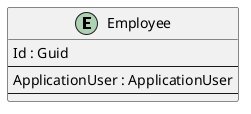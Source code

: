 @startuml

entity Employee {
    Id : Guid
    --
    ApplicationUser : ApplicationUser
    ' EmployeeKeyCodePlaceholder
    --
    ' EmployeePropertyCodePlaceholder
}

' EntityCodePlaceholder

' RelationshipCodePlaceholder

@enduml
